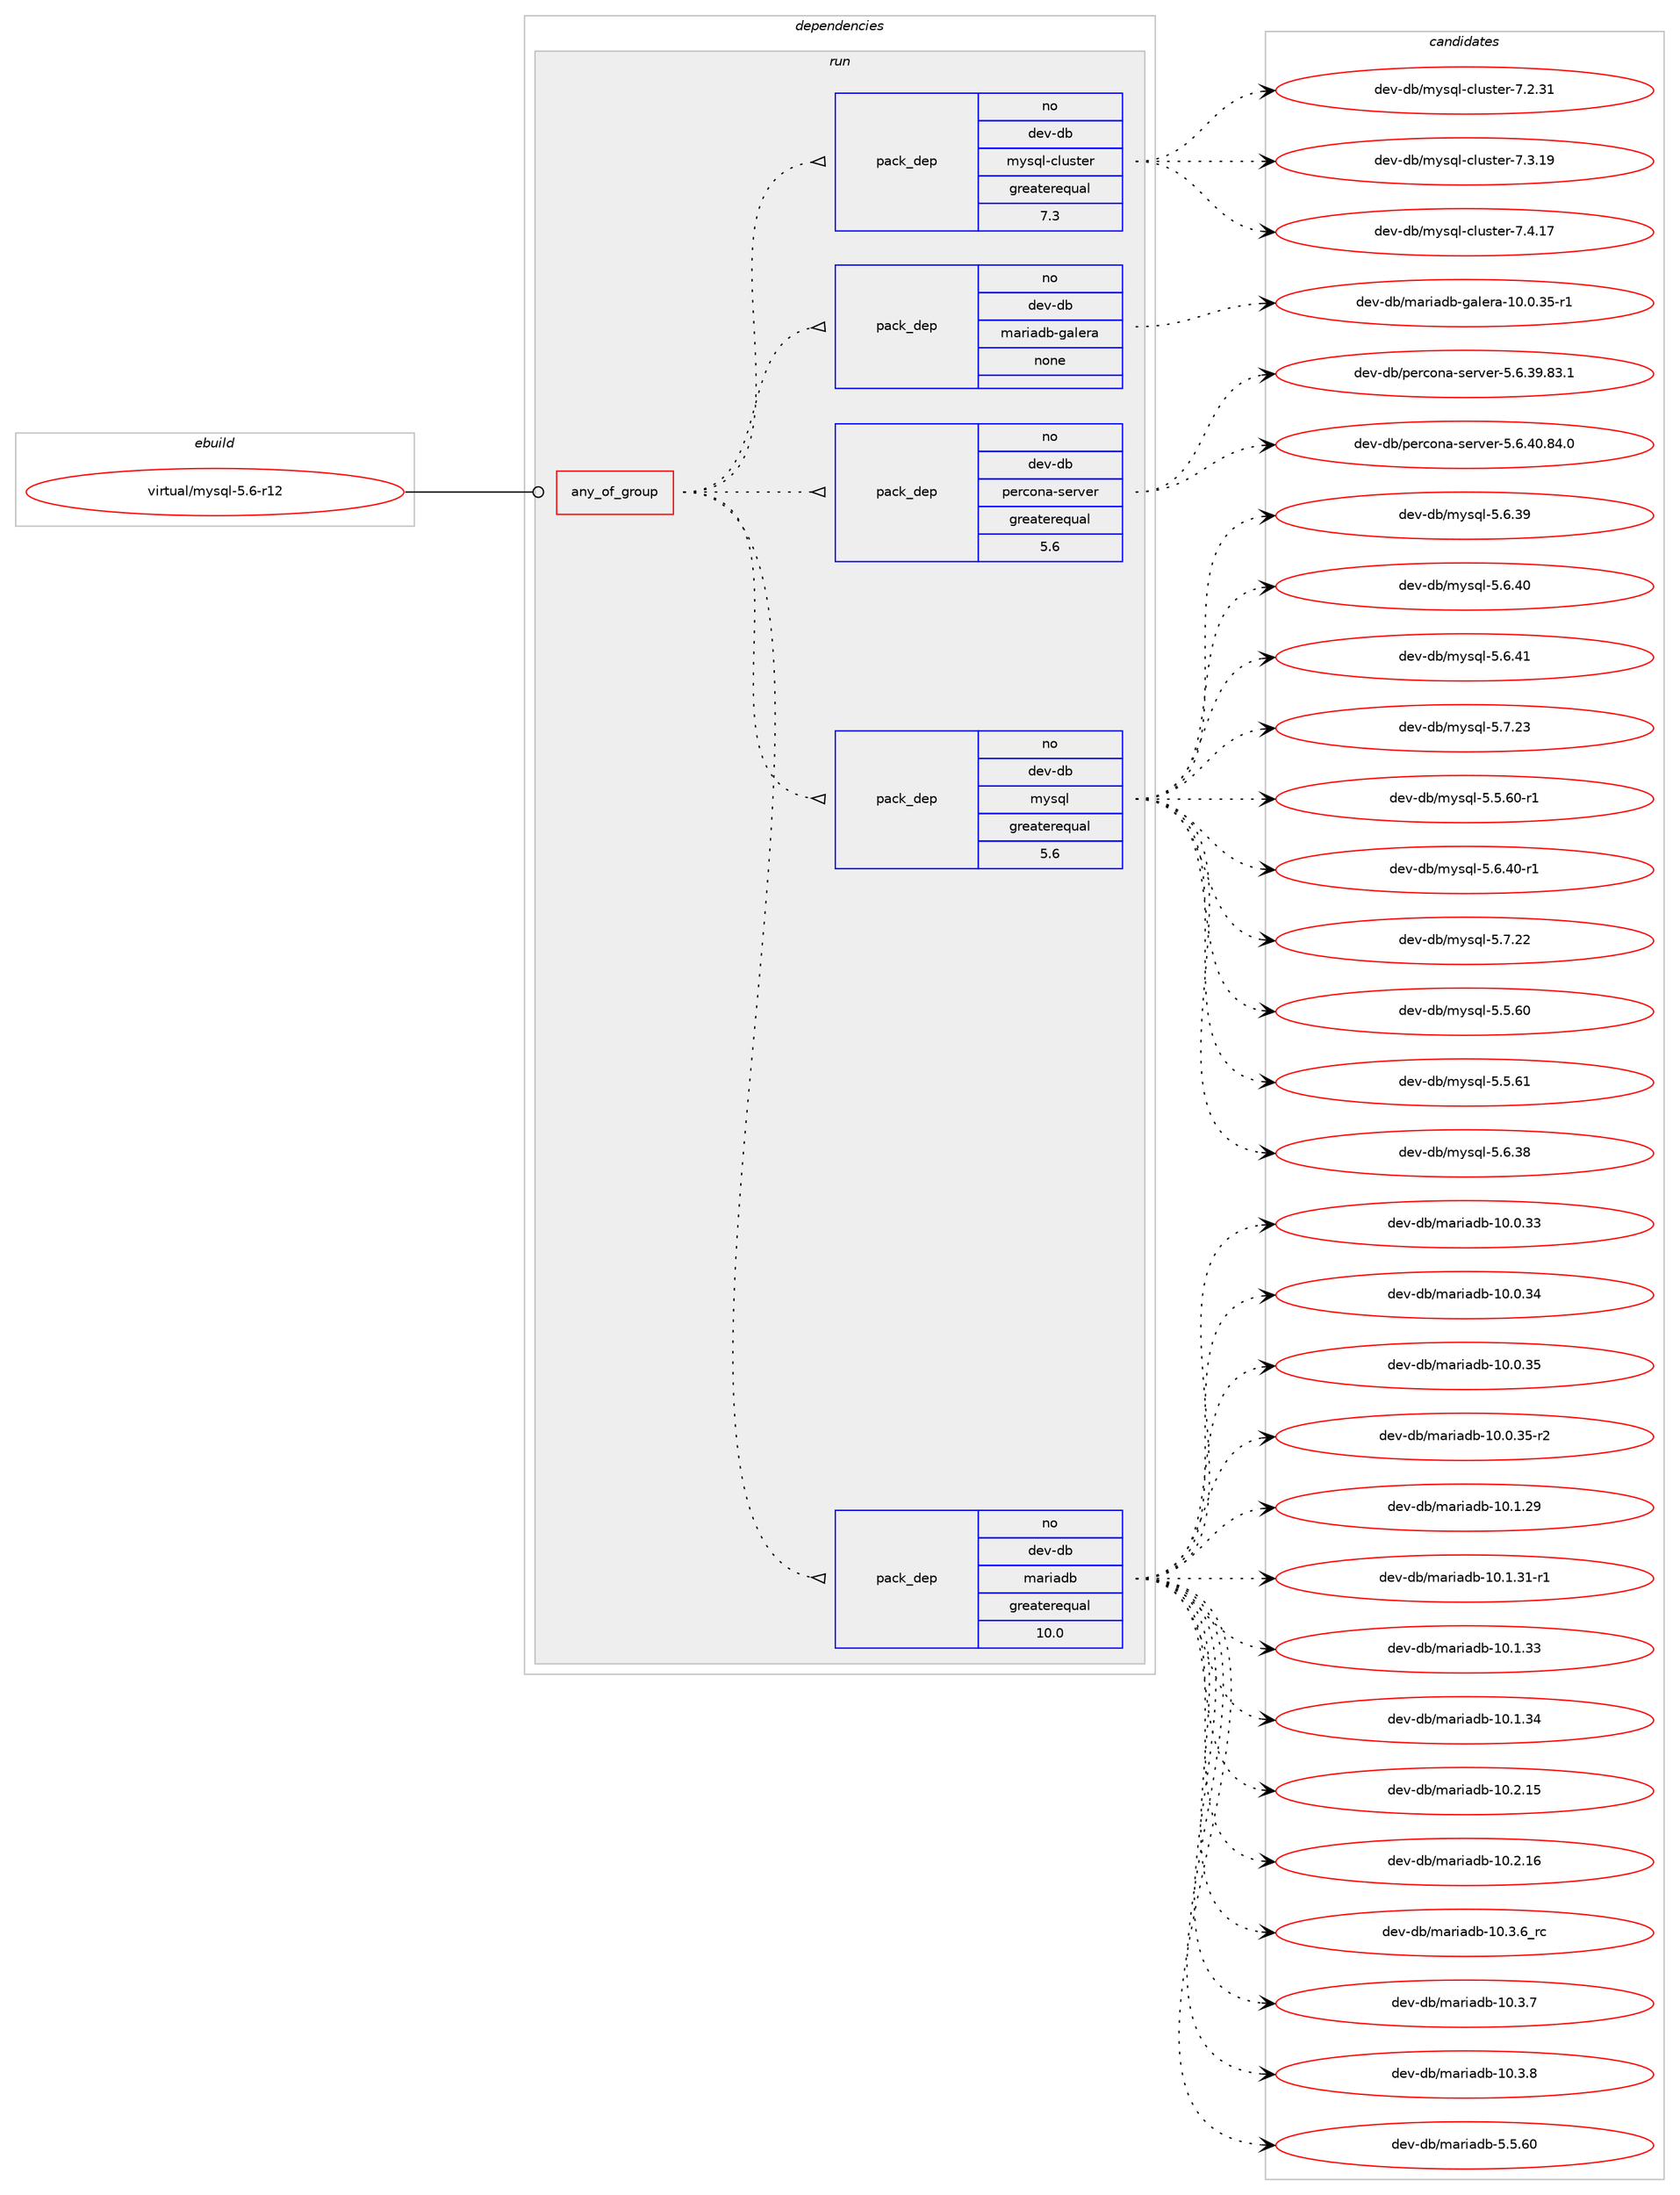 digraph prolog {

# *************
# Graph options
# *************

newrank=true;
concentrate=true;
compound=true;
graph [rankdir=LR,fontname=Helvetica,fontsize=10,ranksep=1.5];#, ranksep=2.5, nodesep=0.2];
edge  [arrowhead=vee];
node  [fontname=Helvetica,fontsize=10];

# **********
# The ebuild
# **********

subgraph cluster_leftcol {
color=gray;
rank=same;
label=<<i>ebuild</i>>;
id [label="virtual/mysql-5.6-r12", color=red, width=4, href="../virtual/mysql-5.6-r12.svg"];
}

# ****************
# The dependencies
# ****************

subgraph cluster_midcol {
color=gray;
label=<<i>dependencies</i>>;
subgraph cluster_compile {
fillcolor="#eeeeee";
style=filled;
label=<<i>compile</i>>;
}
subgraph cluster_compileandrun {
fillcolor="#eeeeee";
style=filled;
label=<<i>compile and run</i>>;
}
subgraph cluster_run {
fillcolor="#eeeeee";
style=filled;
label=<<i>run</i>>;
subgraph any60 {
dependency3718 [label=<<TABLE BORDER="0" CELLBORDER="1" CELLSPACING="0" CELLPADDING="4"><TR><TD CELLPADDING="10">any_of_group</TD></TR></TABLE>>, shape=none, color=red];subgraph pack2991 {
dependency3719 [label=<<TABLE BORDER="0" CELLBORDER="1" CELLSPACING="0" CELLPADDING="4" WIDTH="220"><TR><TD ROWSPAN="6" CELLPADDING="30">pack_dep</TD></TR><TR><TD WIDTH="110">no</TD></TR><TR><TD>dev-db</TD></TR><TR><TD>mariadb</TD></TR><TR><TD>greaterequal</TD></TR><TR><TD>10.0</TD></TR></TABLE>>, shape=none, color=blue];
}
dependency3718:e -> dependency3719:w [weight=20,style="dotted",arrowhead="oinv"];
subgraph pack2992 {
dependency3720 [label=<<TABLE BORDER="0" CELLBORDER="1" CELLSPACING="0" CELLPADDING="4" WIDTH="220"><TR><TD ROWSPAN="6" CELLPADDING="30">pack_dep</TD></TR><TR><TD WIDTH="110">no</TD></TR><TR><TD>dev-db</TD></TR><TR><TD>mysql</TD></TR><TR><TD>greaterequal</TD></TR><TR><TD>5.6</TD></TR></TABLE>>, shape=none, color=blue];
}
dependency3718:e -> dependency3720:w [weight=20,style="dotted",arrowhead="oinv"];
subgraph pack2993 {
dependency3721 [label=<<TABLE BORDER="0" CELLBORDER="1" CELLSPACING="0" CELLPADDING="4" WIDTH="220"><TR><TD ROWSPAN="6" CELLPADDING="30">pack_dep</TD></TR><TR><TD WIDTH="110">no</TD></TR><TR><TD>dev-db</TD></TR><TR><TD>percona-server</TD></TR><TR><TD>greaterequal</TD></TR><TR><TD>5.6</TD></TR></TABLE>>, shape=none, color=blue];
}
dependency3718:e -> dependency3721:w [weight=20,style="dotted",arrowhead="oinv"];
subgraph pack2994 {
dependency3722 [label=<<TABLE BORDER="0" CELLBORDER="1" CELLSPACING="0" CELLPADDING="4" WIDTH="220"><TR><TD ROWSPAN="6" CELLPADDING="30">pack_dep</TD></TR><TR><TD WIDTH="110">no</TD></TR><TR><TD>dev-db</TD></TR><TR><TD>mariadb-galera</TD></TR><TR><TD>none</TD></TR><TR><TD></TD></TR></TABLE>>, shape=none, color=blue];
}
dependency3718:e -> dependency3722:w [weight=20,style="dotted",arrowhead="oinv"];
subgraph pack2995 {
dependency3723 [label=<<TABLE BORDER="0" CELLBORDER="1" CELLSPACING="0" CELLPADDING="4" WIDTH="220"><TR><TD ROWSPAN="6" CELLPADDING="30">pack_dep</TD></TR><TR><TD WIDTH="110">no</TD></TR><TR><TD>dev-db</TD></TR><TR><TD>mysql-cluster</TD></TR><TR><TD>greaterequal</TD></TR><TR><TD>7.3</TD></TR></TABLE>>, shape=none, color=blue];
}
dependency3718:e -> dependency3723:w [weight=20,style="dotted",arrowhead="oinv"];
}
id:e -> dependency3718:w [weight=20,style="solid",arrowhead="odot"];
}
}

# **************
# The candidates
# **************

subgraph cluster_choices {
rank=same;
color=gray;
label=<<i>candidates</i>>;

subgraph choice2991 {
color=black;
nodesep=1;
choice1001011184510098471099711410597100984549484648465151 [label="dev-db/mariadb-10.0.33", color=red, width=4,href="../dev-db/mariadb-10.0.33.svg"];
choice1001011184510098471099711410597100984549484648465152 [label="dev-db/mariadb-10.0.34", color=red, width=4,href="../dev-db/mariadb-10.0.34.svg"];
choice1001011184510098471099711410597100984549484648465153 [label="dev-db/mariadb-10.0.35", color=red, width=4,href="../dev-db/mariadb-10.0.35.svg"];
choice10010111845100984710997114105971009845494846484651534511450 [label="dev-db/mariadb-10.0.35-r2", color=red, width=4,href="../dev-db/mariadb-10.0.35-r2.svg"];
choice1001011184510098471099711410597100984549484649465057 [label="dev-db/mariadb-10.1.29", color=red, width=4,href="../dev-db/mariadb-10.1.29.svg"];
choice10010111845100984710997114105971009845494846494651494511449 [label="dev-db/mariadb-10.1.31-r1", color=red, width=4,href="../dev-db/mariadb-10.1.31-r1.svg"];
choice1001011184510098471099711410597100984549484649465151 [label="dev-db/mariadb-10.1.33", color=red, width=4,href="../dev-db/mariadb-10.1.33.svg"];
choice1001011184510098471099711410597100984549484649465152 [label="dev-db/mariadb-10.1.34", color=red, width=4,href="../dev-db/mariadb-10.1.34.svg"];
choice1001011184510098471099711410597100984549484650464953 [label="dev-db/mariadb-10.2.15", color=red, width=4,href="../dev-db/mariadb-10.2.15.svg"];
choice1001011184510098471099711410597100984549484650464954 [label="dev-db/mariadb-10.2.16", color=red, width=4,href="../dev-db/mariadb-10.2.16.svg"];
choice100101118451009847109971141059710098454948465146549511499 [label="dev-db/mariadb-10.3.6_rc", color=red, width=4,href="../dev-db/mariadb-10.3.6_rc.svg"];
choice10010111845100984710997114105971009845494846514655 [label="dev-db/mariadb-10.3.7", color=red, width=4,href="../dev-db/mariadb-10.3.7.svg"];
choice10010111845100984710997114105971009845494846514656 [label="dev-db/mariadb-10.3.8", color=red, width=4,href="../dev-db/mariadb-10.3.8.svg"];
choice10010111845100984710997114105971009845534653465448 [label="dev-db/mariadb-5.5.60", color=red, width=4,href="../dev-db/mariadb-5.5.60.svg"];
dependency3719:e -> choice1001011184510098471099711410597100984549484648465151:w [style=dotted,weight="100"];
dependency3719:e -> choice1001011184510098471099711410597100984549484648465152:w [style=dotted,weight="100"];
dependency3719:e -> choice1001011184510098471099711410597100984549484648465153:w [style=dotted,weight="100"];
dependency3719:e -> choice10010111845100984710997114105971009845494846484651534511450:w [style=dotted,weight="100"];
dependency3719:e -> choice1001011184510098471099711410597100984549484649465057:w [style=dotted,weight="100"];
dependency3719:e -> choice10010111845100984710997114105971009845494846494651494511449:w [style=dotted,weight="100"];
dependency3719:e -> choice1001011184510098471099711410597100984549484649465151:w [style=dotted,weight="100"];
dependency3719:e -> choice1001011184510098471099711410597100984549484649465152:w [style=dotted,weight="100"];
dependency3719:e -> choice1001011184510098471099711410597100984549484650464953:w [style=dotted,weight="100"];
dependency3719:e -> choice1001011184510098471099711410597100984549484650464954:w [style=dotted,weight="100"];
dependency3719:e -> choice100101118451009847109971141059710098454948465146549511499:w [style=dotted,weight="100"];
dependency3719:e -> choice10010111845100984710997114105971009845494846514655:w [style=dotted,weight="100"];
dependency3719:e -> choice10010111845100984710997114105971009845494846514656:w [style=dotted,weight="100"];
dependency3719:e -> choice10010111845100984710997114105971009845534653465448:w [style=dotted,weight="100"];
}
subgraph choice2992 {
color=black;
nodesep=1;
choice100101118451009847109121115113108455346534654484511449 [label="dev-db/mysql-5.5.60-r1", color=red, width=4,href="../dev-db/mysql-5.5.60-r1.svg"];
choice100101118451009847109121115113108455346544652484511449 [label="dev-db/mysql-5.6.40-r1", color=red, width=4,href="../dev-db/mysql-5.6.40-r1.svg"];
choice10010111845100984710912111511310845534655465050 [label="dev-db/mysql-5.7.22", color=red, width=4,href="../dev-db/mysql-5.7.22.svg"];
choice10010111845100984710912111511310845534653465448 [label="dev-db/mysql-5.5.60", color=red, width=4,href="../dev-db/mysql-5.5.60.svg"];
choice10010111845100984710912111511310845534653465449 [label="dev-db/mysql-5.5.61", color=red, width=4,href="../dev-db/mysql-5.5.61.svg"];
choice10010111845100984710912111511310845534654465156 [label="dev-db/mysql-5.6.38", color=red, width=4,href="../dev-db/mysql-5.6.38.svg"];
choice10010111845100984710912111511310845534654465157 [label="dev-db/mysql-5.6.39", color=red, width=4,href="../dev-db/mysql-5.6.39.svg"];
choice10010111845100984710912111511310845534654465248 [label="dev-db/mysql-5.6.40", color=red, width=4,href="../dev-db/mysql-5.6.40.svg"];
choice10010111845100984710912111511310845534654465249 [label="dev-db/mysql-5.6.41", color=red, width=4,href="../dev-db/mysql-5.6.41.svg"];
choice10010111845100984710912111511310845534655465051 [label="dev-db/mysql-5.7.23", color=red, width=4,href="../dev-db/mysql-5.7.23.svg"];
dependency3720:e -> choice100101118451009847109121115113108455346534654484511449:w [style=dotted,weight="100"];
dependency3720:e -> choice100101118451009847109121115113108455346544652484511449:w [style=dotted,weight="100"];
dependency3720:e -> choice10010111845100984710912111511310845534655465050:w [style=dotted,weight="100"];
dependency3720:e -> choice10010111845100984710912111511310845534653465448:w [style=dotted,weight="100"];
dependency3720:e -> choice10010111845100984710912111511310845534653465449:w [style=dotted,weight="100"];
dependency3720:e -> choice10010111845100984710912111511310845534654465156:w [style=dotted,weight="100"];
dependency3720:e -> choice10010111845100984710912111511310845534654465157:w [style=dotted,weight="100"];
dependency3720:e -> choice10010111845100984710912111511310845534654465248:w [style=dotted,weight="100"];
dependency3720:e -> choice10010111845100984710912111511310845534654465249:w [style=dotted,weight="100"];
dependency3720:e -> choice10010111845100984710912111511310845534655465051:w [style=dotted,weight="100"];
}
subgraph choice2993 {
color=black;
nodesep=1;
choice100101118451009847112101114991111109745115101114118101114455346544651574656514649 [label="dev-db/percona-server-5.6.39.83.1", color=red, width=4,href="../dev-db/percona-server-5.6.39.83.1.svg"];
choice100101118451009847112101114991111109745115101114118101114455346544652484656524648 [label="dev-db/percona-server-5.6.40.84.0", color=red, width=4,href="../dev-db/percona-server-5.6.40.84.0.svg"];
dependency3721:e -> choice100101118451009847112101114991111109745115101114118101114455346544651574656514649:w [style=dotted,weight="100"];
dependency3721:e -> choice100101118451009847112101114991111109745115101114118101114455346544652484656524648:w [style=dotted,weight="100"];
}
subgraph choice2994 {
color=black;
nodesep=1;
choice10010111845100984710997114105971009845103971081011149745494846484651534511449 [label="dev-db/mariadb-galera-10.0.35-r1", color=red, width=4,href="../dev-db/mariadb-galera-10.0.35-r1.svg"];
dependency3722:e -> choice10010111845100984710997114105971009845103971081011149745494846484651534511449:w [style=dotted,weight="100"];
}
subgraph choice2995 {
color=black;
nodesep=1;
choice100101118451009847109121115113108459910811711511610111445554650465149 [label="dev-db/mysql-cluster-7.2.31", color=red, width=4,href="../dev-db/mysql-cluster-7.2.31.svg"];
choice100101118451009847109121115113108459910811711511610111445554651464957 [label="dev-db/mysql-cluster-7.3.19", color=red, width=4,href="../dev-db/mysql-cluster-7.3.19.svg"];
choice100101118451009847109121115113108459910811711511610111445554652464955 [label="dev-db/mysql-cluster-7.4.17", color=red, width=4,href="../dev-db/mysql-cluster-7.4.17.svg"];
dependency3723:e -> choice100101118451009847109121115113108459910811711511610111445554650465149:w [style=dotted,weight="100"];
dependency3723:e -> choice100101118451009847109121115113108459910811711511610111445554651464957:w [style=dotted,weight="100"];
dependency3723:e -> choice100101118451009847109121115113108459910811711511610111445554652464955:w [style=dotted,weight="100"];
}
}

}
